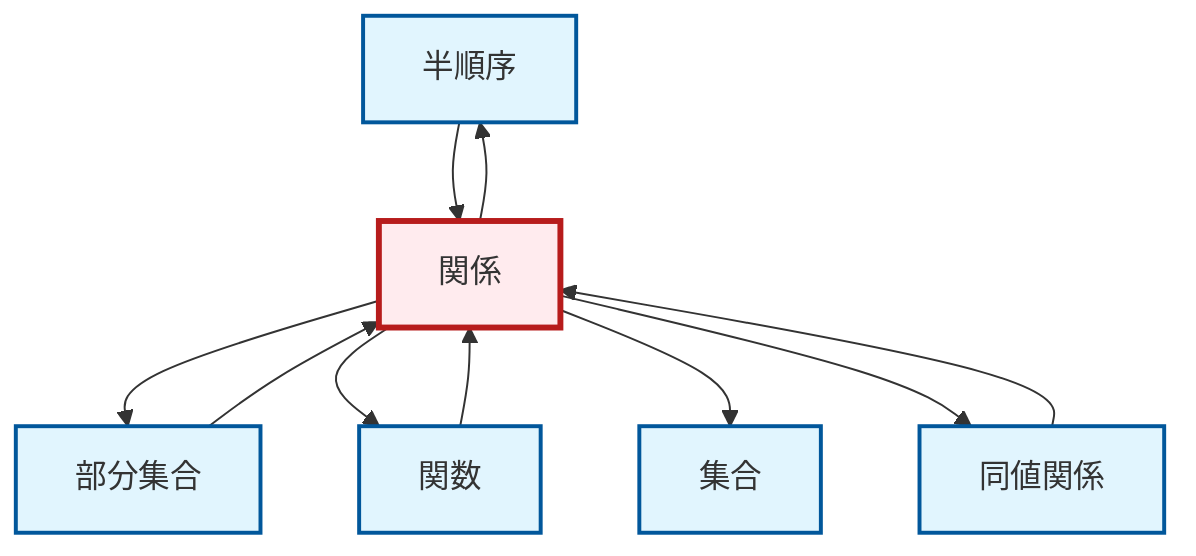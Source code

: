 graph TD
    classDef definition fill:#e1f5fe,stroke:#01579b,stroke-width:2px
    classDef theorem fill:#f3e5f5,stroke:#4a148c,stroke-width:2px
    classDef axiom fill:#fff3e0,stroke:#e65100,stroke-width:2px
    classDef example fill:#e8f5e9,stroke:#1b5e20,stroke-width:2px
    classDef current fill:#ffebee,stroke:#b71c1c,stroke-width:3px
    def-partial-order["半順序"]:::definition
    def-subset["部分集合"]:::definition
    def-set["集合"]:::definition
    def-function["関数"]:::definition
    def-relation["関係"]:::definition
    def-equivalence-relation["同値関係"]:::definition
    def-relation --> def-partial-order
    def-partial-order --> def-relation
    def-relation --> def-subset
    def-relation --> def-function
    def-relation --> def-set
    def-equivalence-relation --> def-relation
    def-function --> def-relation
    def-subset --> def-relation
    def-relation --> def-equivalence-relation
    class def-relation current